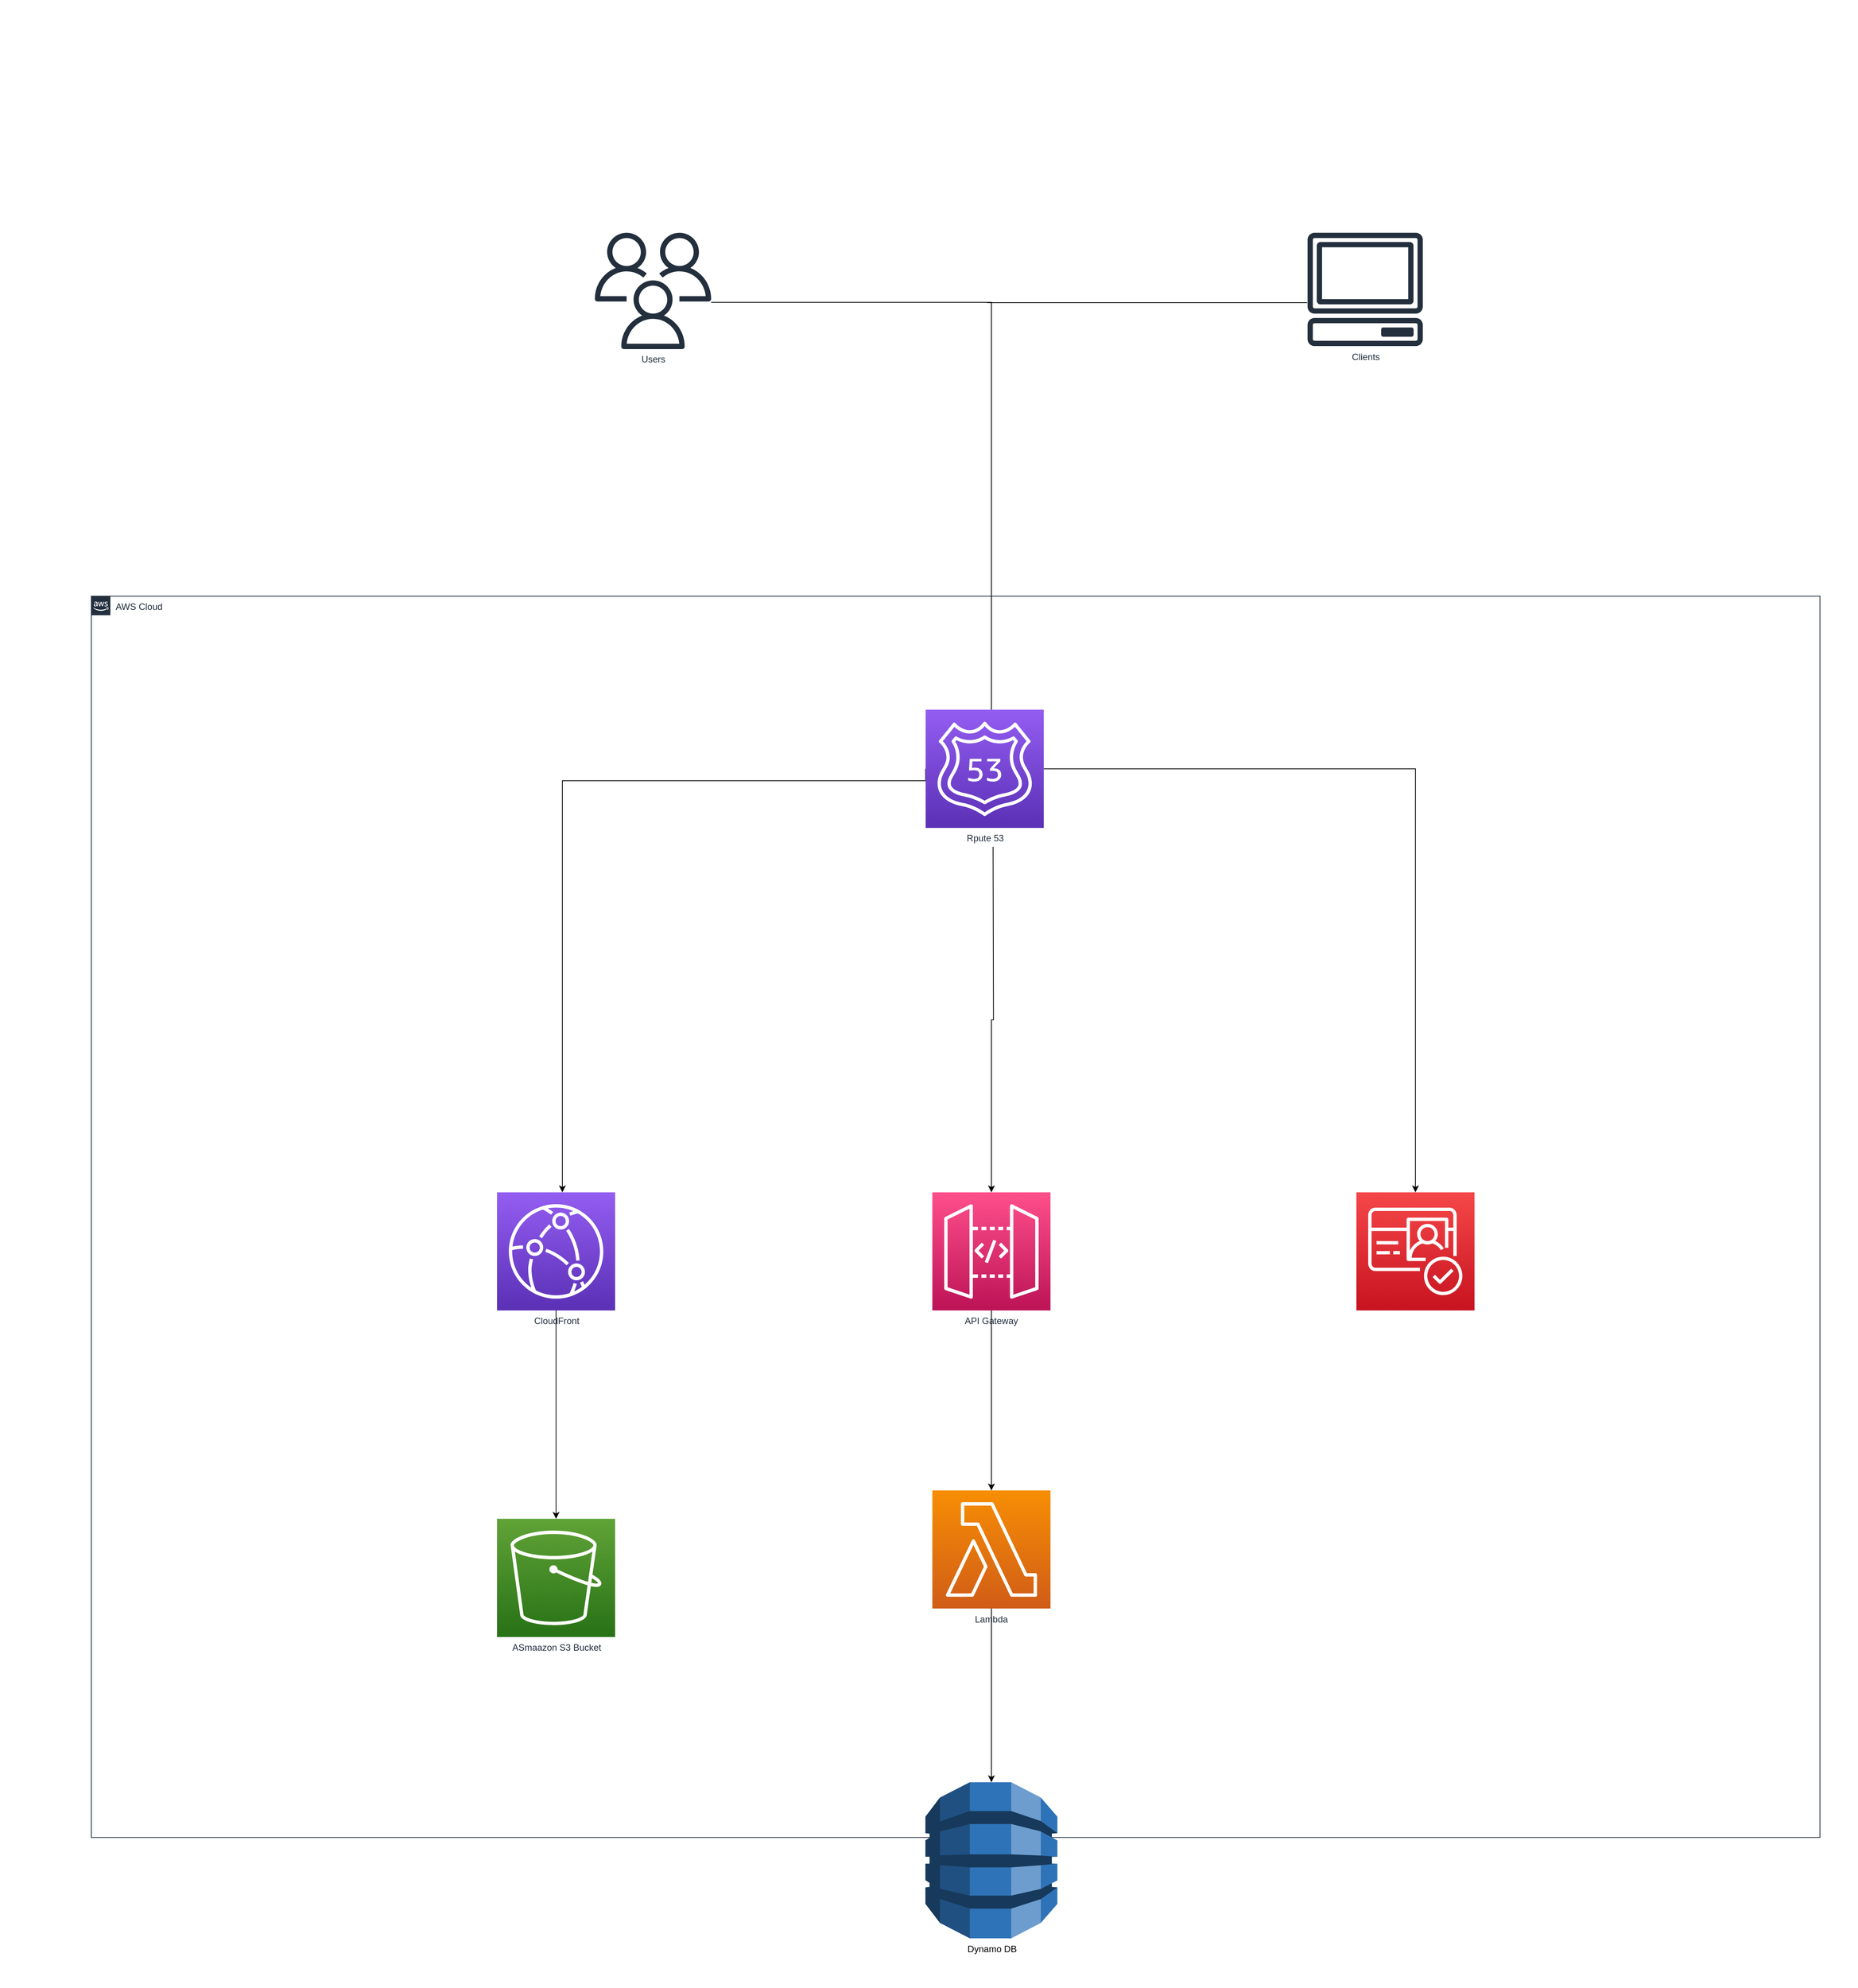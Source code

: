 <mxfile version="21.3.8" type="device">
  <diagram name="Page-1" id="WZrB9lIAzNhh37S6fosb">
    <mxGraphModel dx="3718" dy="3792" grid="1" gridSize="10" guides="1" tooltips="1" connect="1" arrows="1" fold="1" page="1" pageScale="1" pageWidth="850" pageHeight="1100" background="none" math="0" shadow="0">
      <root>
        <mxCell id="0" />
        <mxCell id="1" parent="0" />
        <mxCell id="GEaZlMduIiLzZ9v6zHsm-18" value="" style="group" vertex="1" connectable="0" parent="1">
          <mxGeometry x="-800" y="-1740" width="2440" height="2610" as="geometry" />
        </mxCell>
        <mxCell id="o0jIitGOzya7J5Qr-R1L-84" value="AWS Cloud" style="points=[[0,0],[0.25,0],[0.5,0],[0.75,0],[1,0],[1,0.25],[1,0.5],[1,0.75],[1,1],[0.75,1],[0.5,1],[0.25,1],[0,1],[0,0.75],[0,0.5],[0,0.25]];outlineConnect=0;gradientColor=none;html=1;whiteSpace=wrap;fontSize=12;fontStyle=0;container=0;pointerEvents=0;collapsible=0;recursiveResize=0;shape=mxgraph.aws4.group;grIcon=mxgraph.aws4.group_aws_cloud_alt;strokeColor=#232F3E;fillColor=none;verticalAlign=top;align=left;spacingLeft=30;fontColor=#232F3E;dashed=0;" parent="GEaZlMduIiLzZ9v6zHsm-18" vertex="1">
          <mxGeometry x="120" y="783" width="2270.996" height="1630.214" as="geometry" />
        </mxCell>
        <mxCell id="o0jIitGOzya7J5Qr-R1L-80" value="ASmaazon S3 Bucket" style="sketch=0;points=[[0,0,0],[0.25,0,0],[0.5,0,0],[0.75,0,0],[1,0,0],[0,1,0],[0.25,1,0],[0.5,1,0],[0.75,1,0],[1,1,0],[0,0.25,0],[0,0.5,0],[0,0.75,0],[1,0.25,0],[1,0.5,0],[1,0.75,0]];outlineConnect=0;fontColor=#232F3E;gradientColor=#60A337;gradientDirection=north;fillColor=#277116;strokeColor=#ffffff;dashed=0;verticalLabelPosition=bottom;verticalAlign=top;align=center;html=1;fontSize=12;fontStyle=0;aspect=fixed;shape=mxgraph.aws4.resourceIcon;resIcon=mxgraph.aws4.s3;" parent="GEaZlMduIiLzZ9v6zHsm-18" vertex="1">
          <mxGeometry x="652.958" y="1994.786" width="155.184" height="155.184" as="geometry" />
        </mxCell>
        <mxCell id="GEaZlMduIiLzZ9v6zHsm-2" style="edgeStyle=orthogonalEdgeStyle;rounded=0;orthogonalLoop=1;jettySize=auto;html=1;entryX=0.5;entryY=0;entryDx=0;entryDy=0;entryPerimeter=0;" edge="1" parent="GEaZlMduIiLzZ9v6zHsm-18" source="o0jIitGOzya7J5Qr-R1L-79" target="o0jIitGOzya7J5Qr-R1L-80">
          <mxGeometry relative="1" as="geometry" />
        </mxCell>
        <mxCell id="o0jIitGOzya7J5Qr-R1L-79" value="CloudFront" style="sketch=0;points=[[0,0,0],[0.25,0,0],[0.5,0,0],[0.75,0,0],[1,0,0],[0,1,0],[0.25,1,0],[0.5,1,0],[0.75,1,0],[1,1,0],[0,0.25,0],[0,0.5,0],[0,0.75,0],[1,0.25,0],[1,0.5,0],[1,0.75,0]];outlineConnect=0;fontColor=#232F3E;gradientColor=#945DF2;gradientDirection=north;fillColor=#5A30B5;strokeColor=#ffffff;dashed=0;verticalLabelPosition=bottom;verticalAlign=top;align=center;html=1;fontSize=12;fontStyle=0;aspect=fixed;shape=mxgraph.aws4.resourceIcon;resIcon=mxgraph.aws4.cloudfront;" parent="GEaZlMduIiLzZ9v6zHsm-18" vertex="1">
          <mxGeometry x="652.958" y="1566" width="155.184" height="155.184" as="geometry" />
        </mxCell>
        <mxCell id="ojlg_8kX3muUZHNlWiil-129" style="edgeStyle=orthogonalEdgeStyle;rounded=0;orthogonalLoop=1;jettySize=auto;html=1;exitX=0;exitY=0.5;exitDx=0;exitDy=0;exitPerimeter=0;" parent="GEaZlMduIiLzZ9v6zHsm-18" source="GEaZlMduIiLzZ9v6zHsm-1" target="o0jIitGOzya7J5Qr-R1L-79" edge="1">
          <mxGeometry relative="1" as="geometry">
            <mxPoint x="1065.352" y="693.514" as="sourcePoint" />
            <mxPoint x="711.279" y="1435.529" as="targetPoint" />
            <Array as="points">
              <mxPoint x="738.873" y="1025.357" />
            </Array>
          </mxGeometry>
        </mxCell>
        <mxCell id="ojlg_8kX3muUZHNlWiil-146" style="edgeStyle=orthogonalEdgeStyle;rounded=0;orthogonalLoop=1;jettySize=auto;html=1;" parent="GEaZlMduIiLzZ9v6zHsm-18" target="GEaZlMduIiLzZ9v6zHsm-3" edge="1">
          <mxGeometry relative="1" as="geometry">
            <mxPoint x="1304.679" y="1112.147" as="sourcePoint" />
            <mxPoint x="1304.197" y="1528.714" as="targetPoint" />
          </mxGeometry>
        </mxCell>
        <mxCell id="GEaZlMduIiLzZ9v6zHsm-1" value="Rpute 53" style="sketch=0;points=[[0,0,0],[0.25,0,0],[0.5,0,0],[0.75,0,0],[1,0,0],[0,1,0],[0.25,1,0],[0.5,1,0],[0.75,1,0],[1,1,0],[0,0.25,0],[0,0.5,0],[0,0.75,0],[1,0.25,0],[1,0.5,0],[1,0.75,0]];outlineConnect=0;fontColor=#232F3E;gradientColor=#945DF2;gradientDirection=north;fillColor=#5A30B5;strokeColor=#ffffff;dashed=0;verticalLabelPosition=bottom;verticalAlign=top;align=center;html=1;fontSize=12;fontStyle=0;aspect=fixed;shape=mxgraph.aws4.resourceIcon;resIcon=mxgraph.aws4.route_53;" vertex="1" parent="GEaZlMduIiLzZ9v6zHsm-18">
          <mxGeometry x="1216.099" y="932.143" width="155.184" height="155.184" as="geometry" />
        </mxCell>
        <mxCell id="GEaZlMduIiLzZ9v6zHsm-3" value="API Gateway" style="sketch=0;points=[[0,0,0],[0.25,0,0],[0.5,0,0],[0.75,0,0],[1,0,0],[0,1,0],[0.25,1,0],[0.5,1,0],[0.75,1,0],[1,1,0],[0,0.25,0],[0,0.5,0],[0,0.75,0],[1,0.25,0],[1,0.5,0],[1,0.75,0]];outlineConnect=0;fontColor=#232F3E;gradientColor=#FF4F8B;gradientDirection=north;fillColor=#BC1356;strokeColor=#ffffff;dashed=0;verticalLabelPosition=bottom;verticalAlign=top;align=center;html=1;fontSize=12;fontStyle=0;aspect=fixed;shape=mxgraph.aws4.resourceIcon;resIcon=mxgraph.aws4.api_gateway;" vertex="1" parent="GEaZlMduIiLzZ9v6zHsm-18">
          <mxGeometry x="1224.907" y="1566" width="155.184" height="155.184" as="geometry" />
        </mxCell>
        <mxCell id="GEaZlMduIiLzZ9v6zHsm-6" value="Lambda" style="sketch=0;points=[[0,0,0],[0.25,0,0],[0.5,0,0],[0.75,0,0],[1,0,0],[0,1,0],[0.25,1,0],[0.5,1,0],[0.75,1,0],[1,1,0],[0,0.25,0],[0,0.5,0],[0,0.75,0],[1,0.25,0],[1,0.5,0],[1,0.75,0]];outlineConnect=0;fontColor=#232F3E;gradientColor=#F78E04;gradientDirection=north;fillColor=#D05C17;strokeColor=#ffffff;dashed=0;verticalLabelPosition=bottom;verticalAlign=top;align=center;html=1;fontSize=12;fontStyle=0;aspect=fixed;shape=mxgraph.aws4.resourceIcon;resIcon=mxgraph.aws4.lambda;" vertex="1" parent="GEaZlMduIiLzZ9v6zHsm-18">
          <mxGeometry x="1224.907" y="1957.5" width="155.184" height="155.184" as="geometry" />
        </mxCell>
        <mxCell id="GEaZlMduIiLzZ9v6zHsm-11" style="edgeStyle=orthogonalEdgeStyle;rounded=0;orthogonalLoop=1;jettySize=auto;html=1;" edge="1" parent="GEaZlMduIiLzZ9v6zHsm-18" source="GEaZlMduIiLzZ9v6zHsm-3" target="GEaZlMduIiLzZ9v6zHsm-6">
          <mxGeometry relative="1" as="geometry" />
        </mxCell>
        <mxCell id="GEaZlMduIiLzZ9v6zHsm-8" value="Dynamo DB" style="outlineConnect=0;dashed=0;verticalLabelPosition=bottom;verticalAlign=top;align=center;html=1;shape=mxgraph.aws3.dynamo_db;fillColor=#2E73B8;gradientColor=none;" vertex="1" parent="GEaZlMduIiLzZ9v6zHsm-18">
          <mxGeometry x="1215.814" y="2340.714" width="173.377" height="205.071" as="geometry" />
        </mxCell>
        <mxCell id="GEaZlMduIiLzZ9v6zHsm-12" style="edgeStyle=orthogonalEdgeStyle;rounded=0;orthogonalLoop=1;jettySize=auto;html=1;" edge="1" parent="GEaZlMduIiLzZ9v6zHsm-18" source="GEaZlMduIiLzZ9v6zHsm-6" target="GEaZlMduIiLzZ9v6zHsm-8">
          <mxGeometry relative="1" as="geometry" />
        </mxCell>
        <mxCell id="GEaZlMduIiLzZ9v6zHsm-10" value="" style="sketch=0;points=[[0,0,0],[0.25,0,0],[0.5,0,0],[0.75,0,0],[1,0,0],[0,1,0],[0.25,1,0],[0.5,1,0],[0.75,1,0],[1,1,0],[0,0.25,0],[0,0.5,0],[0,0.75,0],[1,0.25,0],[1,0.5,0],[1,0.75,0]];outlineConnect=0;fontColor=#232F3E;gradientColor=#F54749;gradientDirection=north;fillColor=#C7131F;strokeColor=#ffffff;dashed=0;verticalLabelPosition=bottom;verticalAlign=top;align=center;html=1;fontSize=12;fontStyle=0;aspect=fixed;shape=mxgraph.aws4.resourceIcon;resIcon=mxgraph.aws4.cognito;" vertex="1" parent="GEaZlMduIiLzZ9v6zHsm-18">
          <mxGeometry x="1781.99" y="1566" width="155.184" height="155.184" as="geometry" />
        </mxCell>
        <mxCell id="ojlg_8kX3muUZHNlWiil-128" style="edgeStyle=orthogonalEdgeStyle;rounded=0;orthogonalLoop=1;jettySize=auto;html=1;entryX=0.5;entryY=0;entryDx=0;entryDy=0;entryPerimeter=0;" parent="GEaZlMduIiLzZ9v6zHsm-18" source="GEaZlMduIiLzZ9v6zHsm-1" target="GEaZlMduIiLzZ9v6zHsm-10" edge="1">
          <mxGeometry relative="1" as="geometry">
            <mxPoint x="1871.239" y="1025.357" as="sourcePoint" />
            <mxPoint x="1871.846" y="1435.529" as="targetPoint" />
          </mxGeometry>
        </mxCell>
        <mxCell id="GEaZlMduIiLzZ9v6zHsm-15" value="" style="group" vertex="1" connectable="0" parent="GEaZlMduIiLzZ9v6zHsm-18">
          <mxGeometry x="781.554" width="1134.473" height="540.93" as="geometry" />
        </mxCell>
        <mxCell id="ojlg_8kX3muUZHNlWiil-116" value="" style="group" parent="GEaZlMduIiLzZ9v6zHsm-15" vertex="1" connectable="0">
          <mxGeometry y="23.519" width="1018.979" height="517.411" as="geometry" />
        </mxCell>
        <mxCell id="o0jIitGOzya7J5Qr-R1L-10" value="Users" style="sketch=0;outlineConnect=0;fontColor=#232F3E;gradientColor=none;fillColor=#232F3D;strokeColor=none;dashed=0;verticalLabelPosition=bottom;verticalAlign=top;align=center;html=1;fontSize=12;fontStyle=0;aspect=fixed;pointerEvents=1;shape=mxgraph.aws4.users;" parent="ojlg_8kX3muUZHNlWiil-116" vertex="1">
          <mxGeometry y="282.224" width="152.701" height="152.701" as="geometry" />
        </mxCell>
        <mxCell id="ojlg_8kX3muUZHNlWiil-120" value="" style="line;strokeWidth=1;html=1;" parent="ojlg_8kX3muUZHNlWiil-116" vertex="1">
          <mxGeometry x="515.493" y="362.193" width="420.161" height="23.527" as="geometry" />
        </mxCell>
        <mxCell id="ojlg_8kX3muUZHNlWiil-101" value="" style="group" parent="GEaZlMduIiLzZ9v6zHsm-15" vertex="1" connectable="0">
          <mxGeometry x="906.408" width="228.064" height="517.411" as="geometry" />
        </mxCell>
        <mxCell id="o0jIitGOzya7J5Qr-R1L-9" value="Clients" style="sketch=0;outlineConnect=0;fontColor=#232F3E;gradientColor=none;fillColor=#232F3D;strokeColor=none;dashed=0;verticalLabelPosition=bottom;verticalAlign=top;align=center;html=1;fontSize=12;fontStyle=0;aspect=fixed;pointerEvents=1;shape=mxgraph.aws4.client;" parent="ojlg_8kX3muUZHNlWiil-101" vertex="1">
          <mxGeometry x="29.239" y="305.743" width="152.701" height="148.786" as="geometry" />
        </mxCell>
        <mxCell id="GEaZlMduIiLzZ9v6zHsm-17" style="edgeStyle=orthogonalEdgeStyle;rounded=0;orthogonalLoop=1;jettySize=auto;html=1;endArrow=none;endFill=0;" edge="1" parent="GEaZlMduIiLzZ9v6zHsm-18" source="GEaZlMduIiLzZ9v6zHsm-1" target="o0jIitGOzya7J5Qr-R1L-10">
          <mxGeometry relative="1" as="geometry">
            <Array as="points">
              <mxPoint x="1302.479" y="397.093" />
            </Array>
          </mxGeometry>
        </mxCell>
      </root>
    </mxGraphModel>
  </diagram>
</mxfile>
